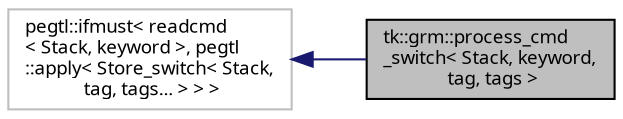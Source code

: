 digraph "tk::grm::process_cmd_switch&lt; Stack, keyword, tag, tags &gt;"
{
 // INTERACTIVE_SVG=YES
  bgcolor="transparent";
  edge [fontname="sans-serif",fontsize="9",labelfontname="sans-serif",labelfontsize="9"];
  node [fontname="sans-serif",fontsize="9",shape=record];
  rankdir="LR";
  Node1 [label="tk::grm::process_cmd\l_switch\< Stack, keyword,\l tag, tags \>",height=0.2,width=0.4,color="black", fillcolor="grey75", style="filled", fontcolor="black"];
  Node2 -> Node1 [dir="back",color="midnightblue",fontsize="9",style="solid",fontname="sans-serif"];
  Node2 [label="pegtl::ifmust\< readcmd\l\< Stack, keyword \>, pegtl\l::apply\< Store_switch\< Stack,\l tag, tags... \> \> \>",height=0.2,width=0.4,color="grey75"];
}

